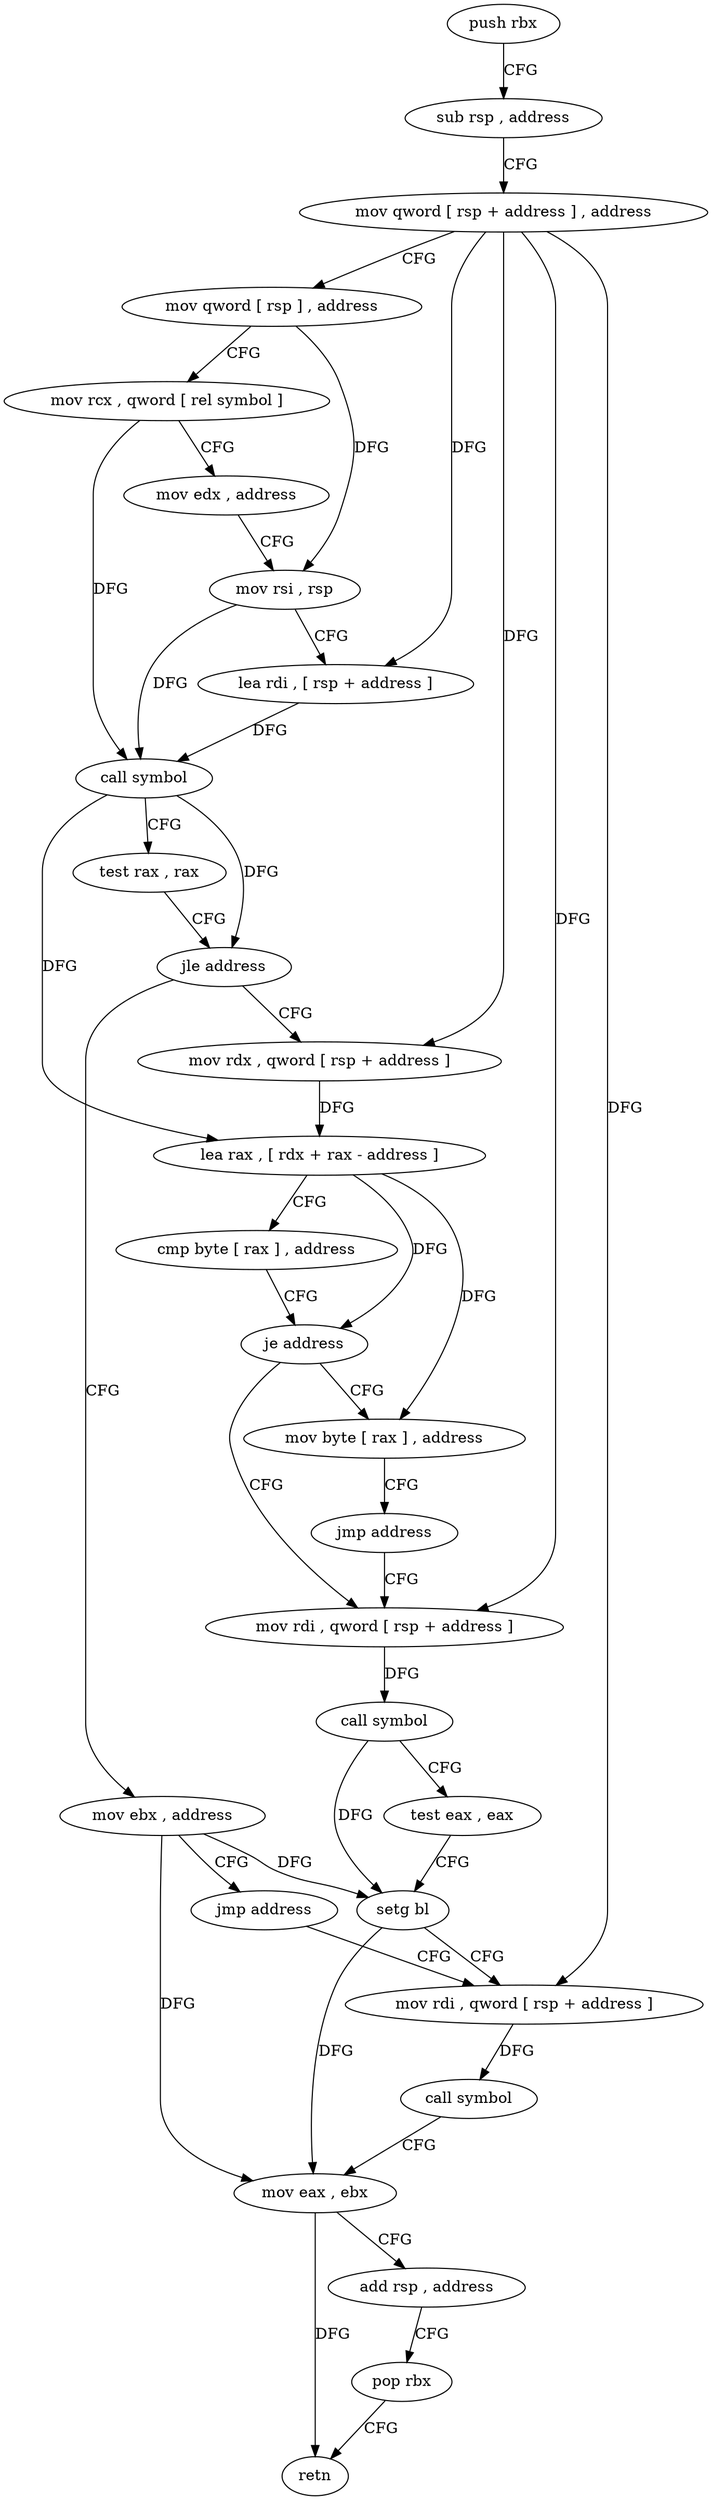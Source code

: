 digraph "func" {
"4380494" [label = "push rbx" ]
"4380495" [label = "sub rsp , address" ]
"4380499" [label = "mov qword [ rsp + address ] , address" ]
"4380508" [label = "mov qword [ rsp ] , address" ]
"4380516" [label = "mov rcx , qword [ rel symbol ]" ]
"4380523" [label = "mov edx , address" ]
"4380528" [label = "mov rsi , rsp" ]
"4380531" [label = "lea rdi , [ rsp + address ]" ]
"4380536" [label = "call symbol" ]
"4380541" [label = "test rax , rax" ]
"4380544" [label = "jle address" ]
"4380599" [label = "mov ebx , address" ]
"4380546" [label = "mov rdx , qword [ rsp + address ]" ]
"4380604" [label = "jmp address" ]
"4380576" [label = "mov rdi , qword [ rsp + address ]" ]
"4380551" [label = "lea rax , [ rdx + rax - address ]" ]
"4380556" [label = "cmp byte [ rax ] , address" ]
"4380559" [label = "je address" ]
"4380594" [label = "mov byte [ rax ] , address" ]
"4380561" [label = "mov rdi , qword [ rsp + address ]" ]
"4380581" [label = "call symbol" ]
"4380586" [label = "mov eax , ebx" ]
"4380588" [label = "add rsp , address" ]
"4380592" [label = "pop rbx" ]
"4380593" [label = "retn" ]
"4380597" [label = "jmp address" ]
"4380566" [label = "call symbol" ]
"4380571" [label = "test eax , eax" ]
"4380573" [label = "setg bl" ]
"4380494" -> "4380495" [ label = "CFG" ]
"4380495" -> "4380499" [ label = "CFG" ]
"4380499" -> "4380508" [ label = "CFG" ]
"4380499" -> "4380546" [ label = "DFG" ]
"4380499" -> "4380576" [ label = "DFG" ]
"4380499" -> "4380561" [ label = "DFG" ]
"4380499" -> "4380531" [ label = "DFG" ]
"4380508" -> "4380516" [ label = "CFG" ]
"4380508" -> "4380528" [ label = "DFG" ]
"4380516" -> "4380523" [ label = "CFG" ]
"4380516" -> "4380536" [ label = "DFG" ]
"4380523" -> "4380528" [ label = "CFG" ]
"4380528" -> "4380531" [ label = "CFG" ]
"4380528" -> "4380536" [ label = "DFG" ]
"4380531" -> "4380536" [ label = "DFG" ]
"4380536" -> "4380541" [ label = "CFG" ]
"4380536" -> "4380544" [ label = "DFG" ]
"4380536" -> "4380551" [ label = "DFG" ]
"4380541" -> "4380544" [ label = "CFG" ]
"4380544" -> "4380599" [ label = "CFG" ]
"4380544" -> "4380546" [ label = "CFG" ]
"4380599" -> "4380604" [ label = "CFG" ]
"4380599" -> "4380586" [ label = "DFG" ]
"4380599" -> "4380573" [ label = "DFG" ]
"4380546" -> "4380551" [ label = "DFG" ]
"4380604" -> "4380576" [ label = "CFG" ]
"4380576" -> "4380581" [ label = "DFG" ]
"4380551" -> "4380556" [ label = "CFG" ]
"4380551" -> "4380559" [ label = "DFG" ]
"4380551" -> "4380594" [ label = "DFG" ]
"4380556" -> "4380559" [ label = "CFG" ]
"4380559" -> "4380594" [ label = "CFG" ]
"4380559" -> "4380561" [ label = "CFG" ]
"4380594" -> "4380597" [ label = "CFG" ]
"4380561" -> "4380566" [ label = "DFG" ]
"4380581" -> "4380586" [ label = "CFG" ]
"4380586" -> "4380588" [ label = "CFG" ]
"4380586" -> "4380593" [ label = "DFG" ]
"4380588" -> "4380592" [ label = "CFG" ]
"4380592" -> "4380593" [ label = "CFG" ]
"4380597" -> "4380561" [ label = "CFG" ]
"4380566" -> "4380571" [ label = "CFG" ]
"4380566" -> "4380573" [ label = "DFG" ]
"4380571" -> "4380573" [ label = "CFG" ]
"4380573" -> "4380576" [ label = "CFG" ]
"4380573" -> "4380586" [ label = "DFG" ]
}
